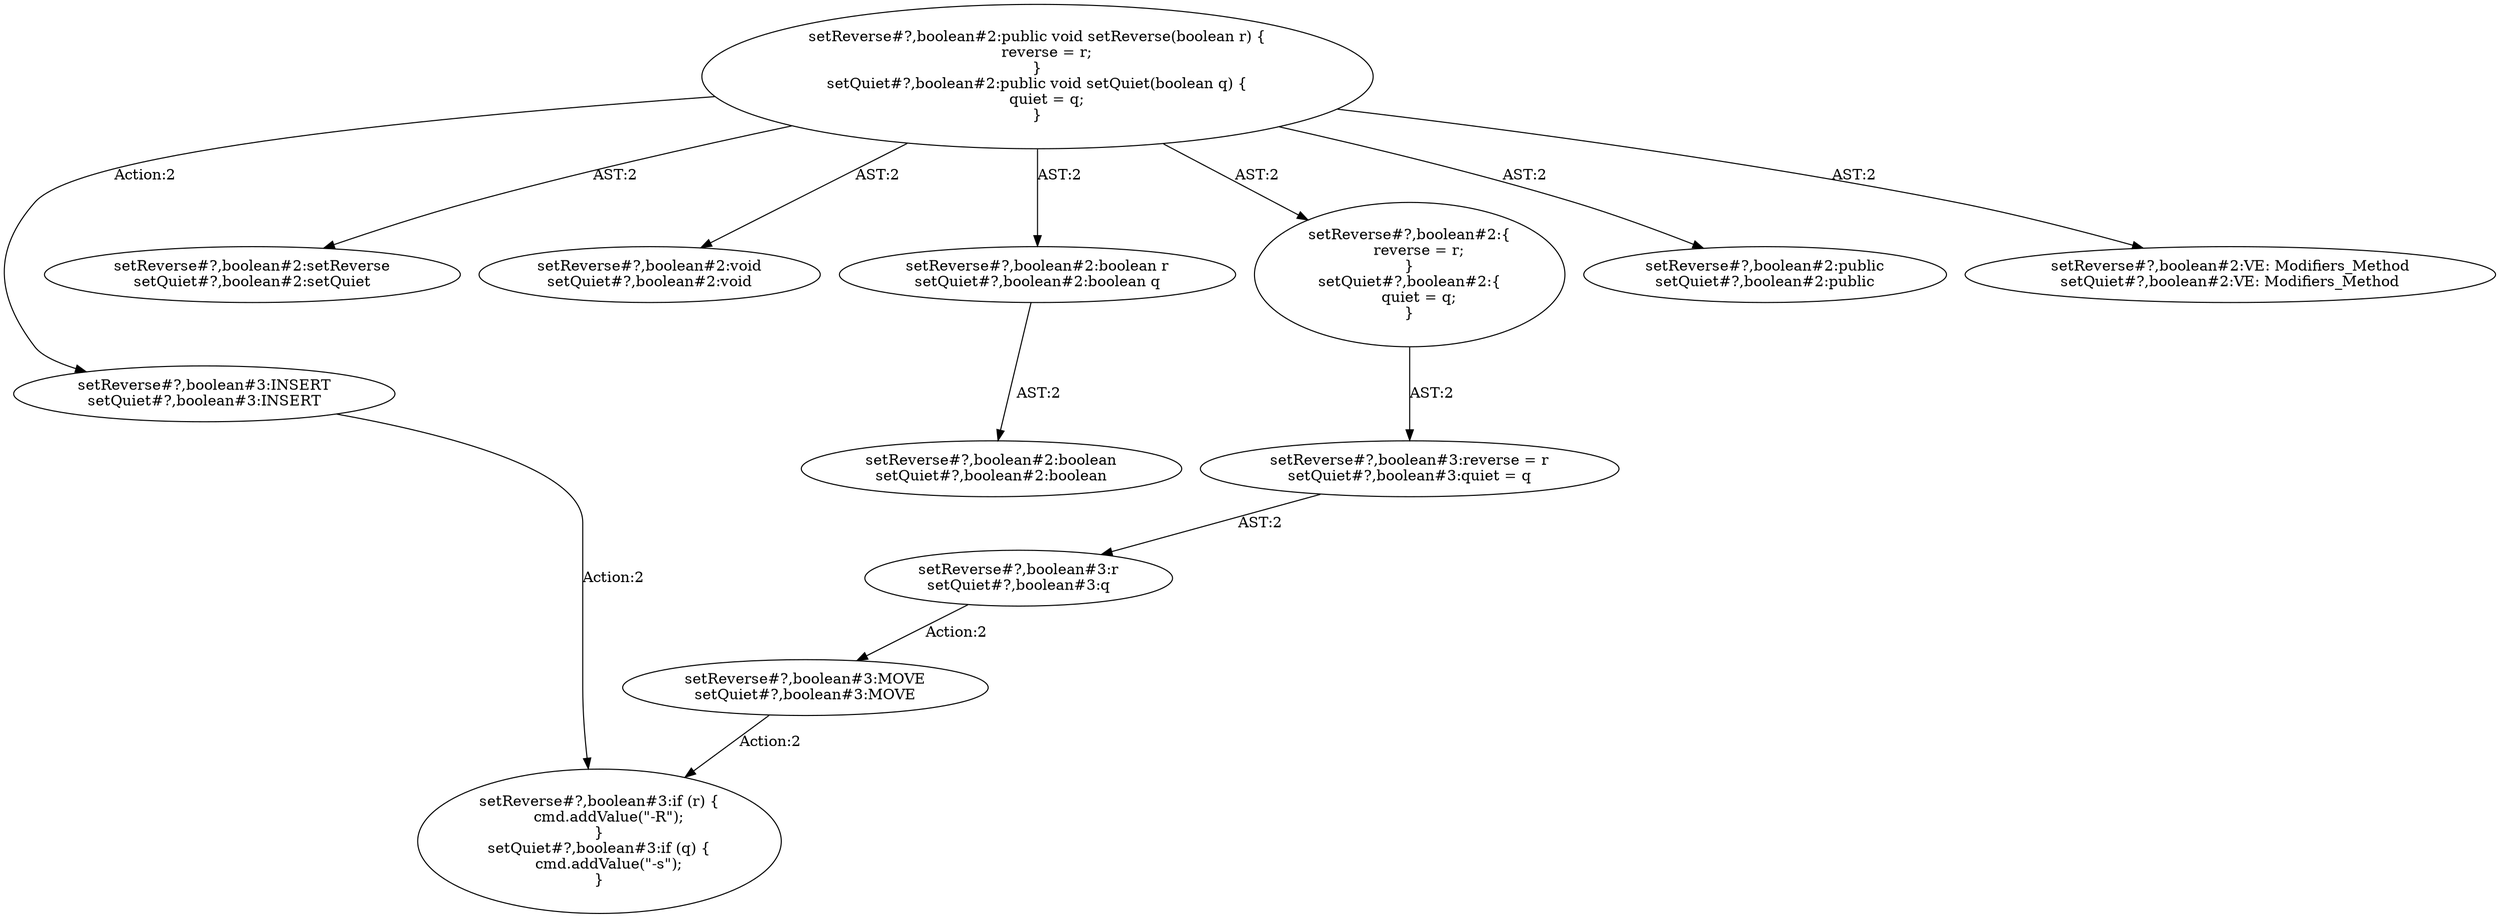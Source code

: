 digraph "Pattern" {
0 [label="setReverse#?,boolean#3:INSERT
setQuiet#?,boolean#3:INSERT" shape=ellipse]
1 [label="setReverse#?,boolean#2:public void setReverse(boolean r) \{
    reverse = r;
\}
setQuiet#?,boolean#2:public void setQuiet(boolean q) \{
    quiet = q;
\}" shape=ellipse]
2 [label="setReverse#?,boolean#2:setReverse
setQuiet#?,boolean#2:setQuiet" shape=ellipse]
3 [label="setReverse#?,boolean#2:void
setQuiet#?,boolean#2:void" shape=ellipse]
4 [label="setReverse#?,boolean#2:boolean r
setQuiet#?,boolean#2:boolean q" shape=ellipse]
5 [label="setReverse#?,boolean#2:boolean
setQuiet#?,boolean#2:boolean" shape=ellipse]
6 [label="setReverse#?,boolean#2:\{
    reverse = r;
\}
setQuiet#?,boolean#2:\{
    quiet = q;
\}" shape=ellipse]
7 [label="setReverse#?,boolean#3:reverse = r
setQuiet#?,boolean#3:quiet = q" shape=ellipse]
8 [label="setReverse#?,boolean#2:public
setQuiet#?,boolean#2:public" shape=ellipse]
9 [label="setReverse#?,boolean#2:VE: Modifiers_Method
setQuiet#?,boolean#2:VE: Modifiers_Method" shape=ellipse]
10 [label="setReverse#?,boolean#3:if (r) \{
    cmd.addValue(\"-R\");
\}
setQuiet#?,boolean#3:if (q) \{
    cmd.addValue(\"-s\");
\}" shape=ellipse]
11 [label="setReverse#?,boolean#3:MOVE
setQuiet#?,boolean#3:MOVE" shape=ellipse]
12 [label="setReverse#?,boolean#3:r
setQuiet#?,boolean#3:q" shape=ellipse]
0 -> 10 [label="Action:2"];
1 -> 0 [label="Action:2"];
1 -> 2 [label="AST:2"];
1 -> 3 [label="AST:2"];
1 -> 4 [label="AST:2"];
1 -> 6 [label="AST:2"];
1 -> 8 [label="AST:2"];
1 -> 9 [label="AST:2"];
4 -> 5 [label="AST:2"];
6 -> 7 [label="AST:2"];
7 -> 12 [label="AST:2"];
11 -> 10 [label="Action:2"];
12 -> 11 [label="Action:2"];
}
